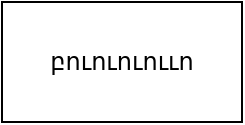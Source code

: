 <mxfile version="15.9.6" type="github"><diagram id="FAQtgQBLdgh8T2HJPDqU" name="Page-1"><mxGraphModel dx="1422" dy="736" grid="1" gridSize="10" guides="1" tooltips="1" connect="1" arrows="1" fold="1" page="1" pageScale="1" pageWidth="850" pageHeight="1100" math="0" shadow="0"><root><mxCell id="0"/><mxCell id="1" parent="0"/><mxCell id="cxzY-TINBdOauelf_iUZ-1" value="բուուուոււո" style="rounded=0;whiteSpace=wrap;html=1;" vertex="1" parent="1"><mxGeometry x="350" y="270" width="120" height="60" as="geometry"/></mxCell></root></mxGraphModel></diagram></mxfile>